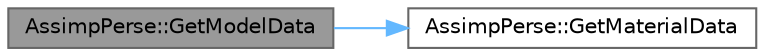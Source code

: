 digraph "AssimpPerse::GetModelData"
{
 // LATEX_PDF_SIZE
  bgcolor="transparent";
  edge [fontname=Helvetica,fontsize=10,labelfontname=Helvetica,labelfontsize=10];
  node [fontname=Helvetica,fontsize=10,shape=box,height=0.2,width=0.4];
  rankdir="LR";
  Node1 [id="Node000001",label="AssimpPerse::GetModelData",height=0.2,width=0.4,color="gray40", fillcolor="grey60", style="filled", fontcolor="black",tooltip=" "];
  Node1 -> Node2 [id="edge2_Node000001_Node000002",color="steelblue1",style="solid",tooltip=" "];
  Node2 [id="Node000002",label="AssimpPerse::GetMaterialData",height=0.2,width=0.4,color="grey40", fillcolor="white", style="filled",URL="$namespace_assimp_perse.html#a3b772901dacdd733c02d8b90aba9e5d6",tooltip=" "];
}
